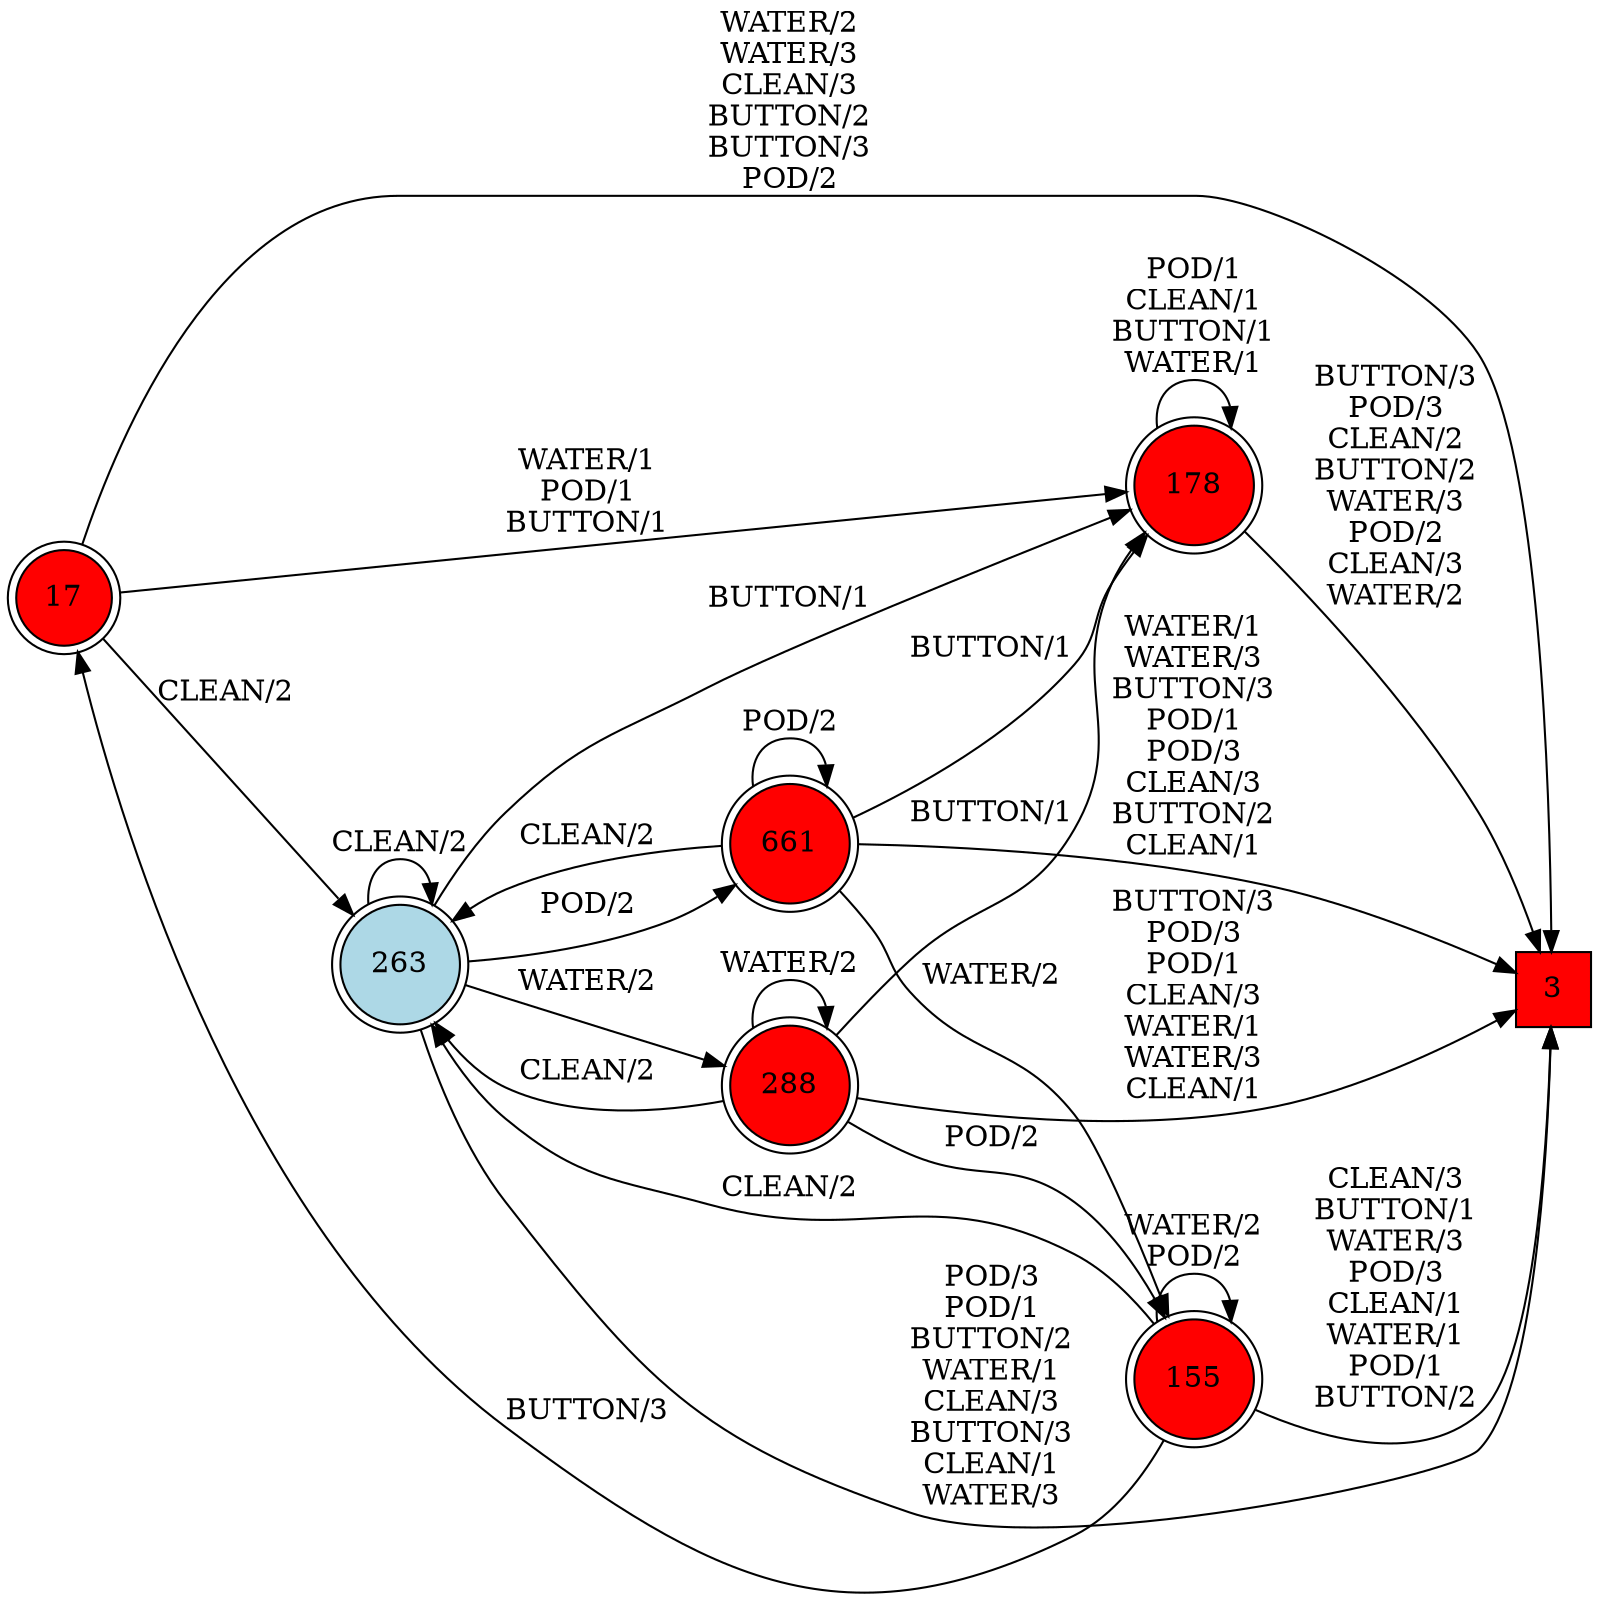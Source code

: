 digraph G {
  rankdir=LR;
  node [shape=circle, style=filled, fillcolor=white];
  "3" [fillcolor=red, shape=square];
  "17" [fillcolor=red, shape=doublecircle];
  "155" [fillcolor=red, shape=doublecircle];
  "178" [fillcolor=red, shape=doublecircle];
  "263" [isInitial=True, fillcolor=lightblue, shape=doublecircle];
  "288" [fillcolor=red, shape=doublecircle];
  "661" [fillcolor=red, shape=doublecircle];
  "17" -> "3" [label="WATER/2\nWATER/3\nCLEAN/3\nBUTTON/2\nBUTTON/3\nPOD/2"];
  "17" -> "263" [label="CLEAN/2"];
  "17" -> "178" [label="WATER/1\nPOD/1\nBUTTON/1"];
  "155" -> "17" [label="BUTTON/3"];
  "155" -> "3" [label="CLEAN/3\nBUTTON/1\nWATER/3\nPOD/3\nCLEAN/1\nWATER/1\nPOD/1\nBUTTON/2"];
  "155" -> "155" [label="WATER/2\nPOD/2"];
  "155" -> "263" [label="CLEAN/2"];
  "178" -> "3" [label="BUTTON/3\nPOD/3\nCLEAN/2\nBUTTON/2\nWATER/3\nPOD/2\nCLEAN/3\nWATER/2"];
  "178" -> "178" [label="POD/1\nCLEAN/1\nBUTTON/1\nWATER/1"];
  "263" -> "3" [label="POD/3\nPOD/1\nBUTTON/2\nWATER/1\nCLEAN/3\nBUTTON/3\nCLEAN/1\nWATER/3"];
  "263" -> "263" [label="CLEAN/2"];
  "263" -> "661" [label="POD/2"];
  "263" -> "288" [label="WATER/2"];
  "263" -> "178" [label="BUTTON/1"];
  "288" -> "3" [label="BUTTON/3\nPOD/3\nPOD/1\nCLEAN/3\nWATER/1\nWATER/3\nCLEAN/1"];
  "288" -> "288" [label="WATER/2"];
  "288" -> "155" [label="POD/2"];
  "288" -> "263" [label="CLEAN/2"];
  "288" -> "178" [label="BUTTON/1"];
  "661" -> "3" [label="WATER/1\nWATER/3\nBUTTON/3\nPOD/1\nPOD/3\nCLEAN/3\nBUTTON/2\nCLEAN/1"];
  "661" -> "661" [label="POD/2"];
  "661" -> "155" [label="WATER/2"];
  "661" -> "263" [label="CLEAN/2"];
  "661" -> "178" [label="BUTTON/1"];
}